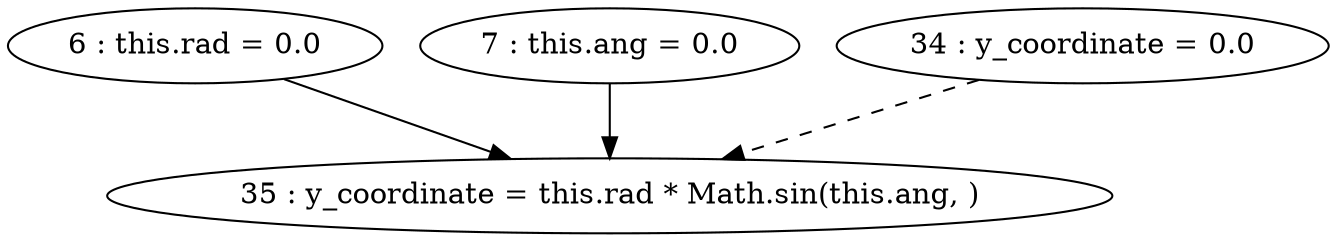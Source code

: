digraph G {
"6 : this.rad = 0.0"
"6 : this.rad = 0.0" -> "35 : y_coordinate = this.rad * Math.sin(this.ang, )"
"7 : this.ang = 0.0"
"7 : this.ang = 0.0" -> "35 : y_coordinate = this.rad * Math.sin(this.ang, )"
"34 : y_coordinate = 0.0"
"34 : y_coordinate = 0.0" -> "35 : y_coordinate = this.rad * Math.sin(this.ang, )" [style=dashed]
"35 : y_coordinate = this.rad * Math.sin(this.ang, )"
}